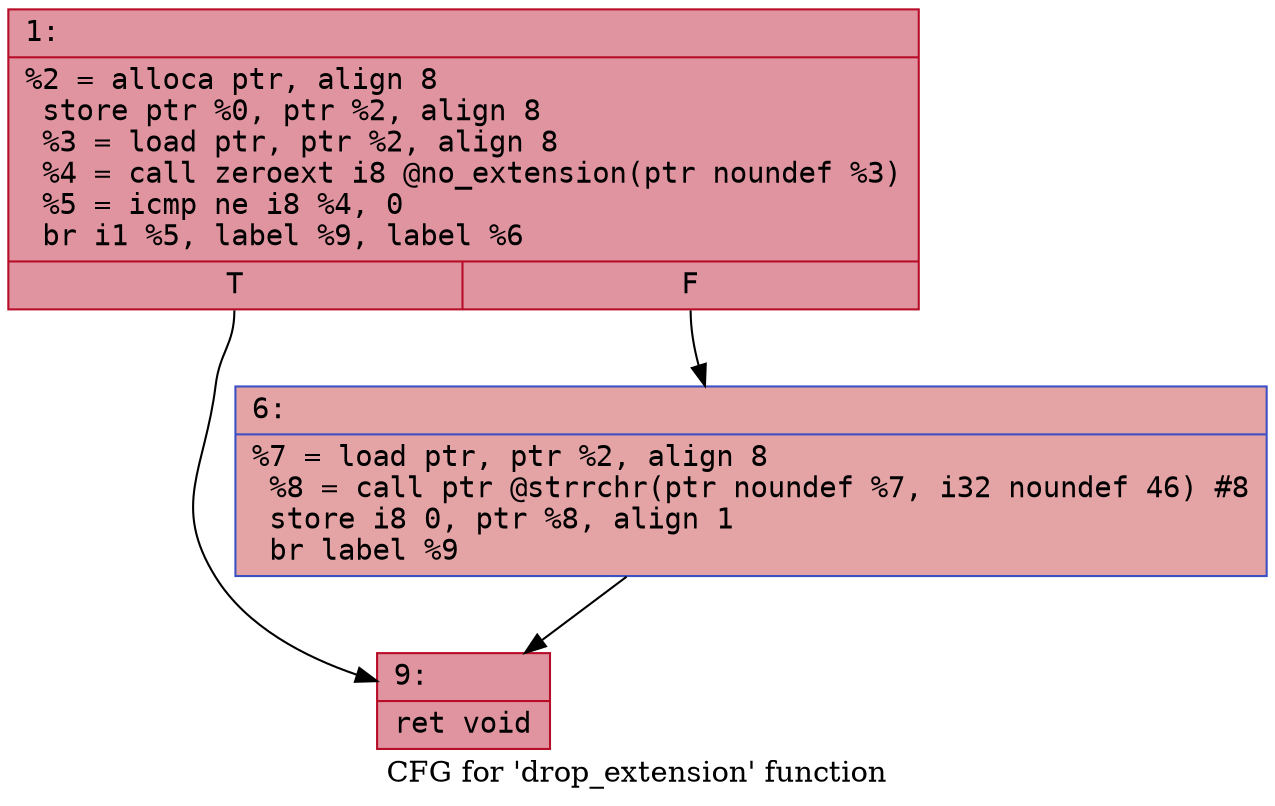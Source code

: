 digraph "CFG for 'drop_extension' function" {
	label="CFG for 'drop_extension' function";

	Node0x600001977520 [shape=record,color="#b70d28ff", style=filled, fillcolor="#b70d2870" fontname="Courier",label="{1:\l|  %2 = alloca ptr, align 8\l  store ptr %0, ptr %2, align 8\l  %3 = load ptr, ptr %2, align 8\l  %4 = call zeroext i8 @no_extension(ptr noundef %3)\l  %5 = icmp ne i8 %4, 0\l  br i1 %5, label %9, label %6\l|{<s0>T|<s1>F}}"];
	Node0x600001977520:s0 -> Node0x6000019775c0[tooltip="1 -> 9\nProbability 62.50%" ];
	Node0x600001977520:s1 -> Node0x600001977570[tooltip="1 -> 6\nProbability 37.50%" ];
	Node0x600001977570 [shape=record,color="#3d50c3ff", style=filled, fillcolor="#c32e3170" fontname="Courier",label="{6:\l|  %7 = load ptr, ptr %2, align 8\l  %8 = call ptr @strrchr(ptr noundef %7, i32 noundef 46) #8\l  store i8 0, ptr %8, align 1\l  br label %9\l}"];
	Node0x600001977570 -> Node0x6000019775c0[tooltip="6 -> 9\nProbability 100.00%" ];
	Node0x6000019775c0 [shape=record,color="#b70d28ff", style=filled, fillcolor="#b70d2870" fontname="Courier",label="{9:\l|  ret void\l}"];
}
